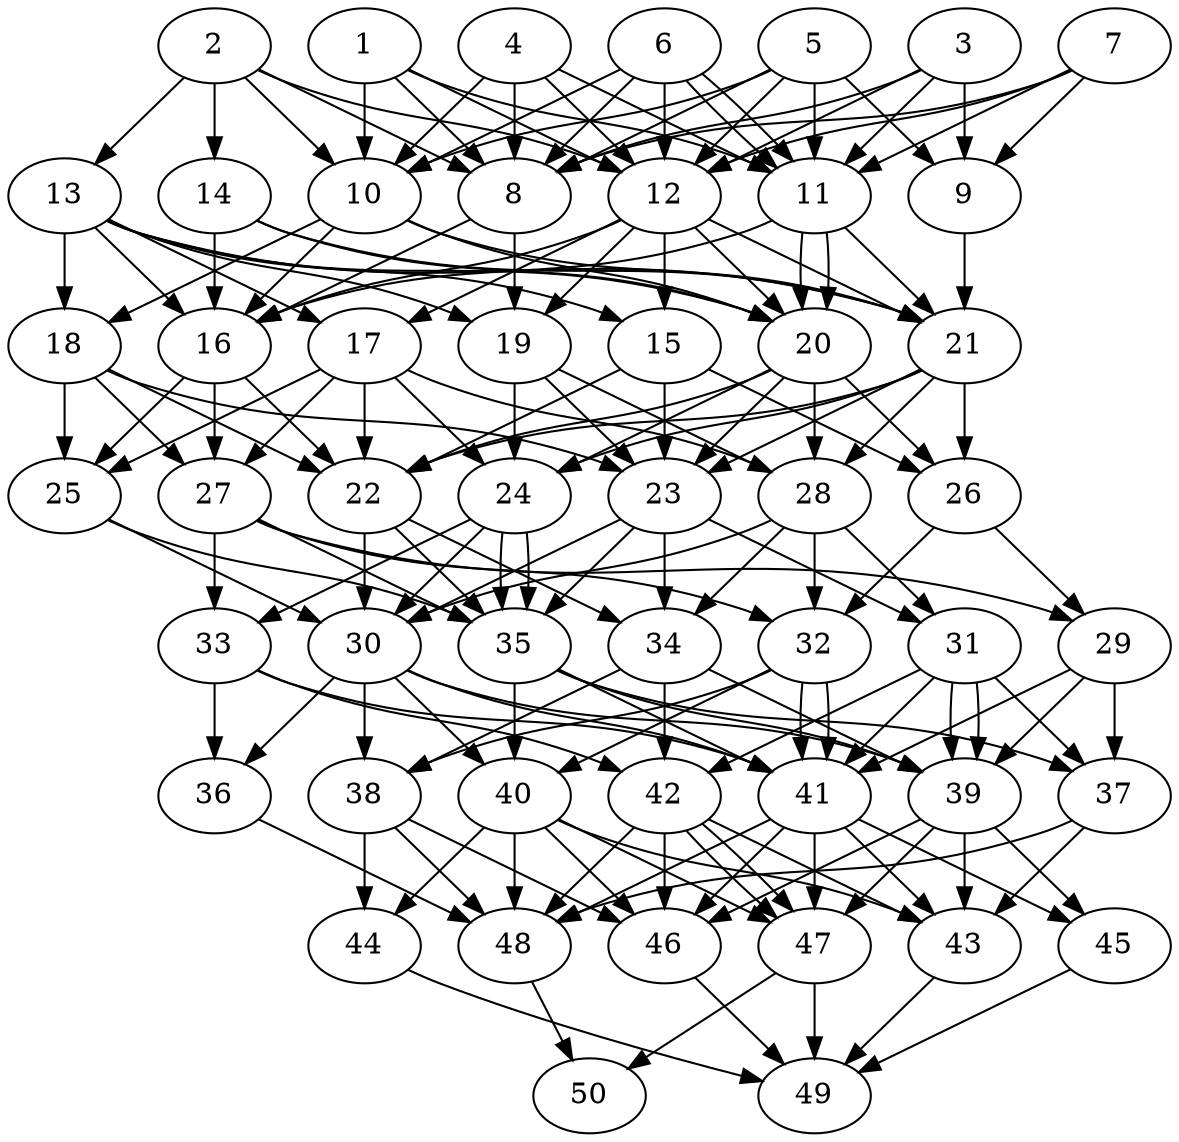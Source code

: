 // DAG automatically generated by daggen at Thu Oct  3 14:07:58 2019
// ./daggen --dot -n 50 --ccr 0.4 --fat 0.5 --regular 0.9 --density 0.9 --mindata 5242880 --maxdata 52428800 
digraph G {
  1 [size="66670080", alpha="0.20", expect_size="26668032"] 
  1 -> 8 [size ="26668032"]
  1 -> 10 [size ="26668032"]
  1 -> 11 [size ="26668032"]
  1 -> 12 [size ="26668032"]
  2 [size="104355840", alpha="0.11", expect_size="41742336"] 
  2 -> 8 [size ="41742336"]
  2 -> 10 [size ="41742336"]
  2 -> 12 [size ="41742336"]
  2 -> 13 [size ="41742336"]
  2 -> 14 [size ="41742336"]
  3 [size="34961920", alpha="0.04", expect_size="13984768"] 
  3 -> 8 [size ="13984768"]
  3 -> 9 [size ="13984768"]
  3 -> 11 [size ="13984768"]
  3 -> 12 [size ="13984768"]
  4 [size="54566400", alpha="0.13", expect_size="21826560"] 
  4 -> 8 [size ="21826560"]
  4 -> 10 [size ="21826560"]
  4 -> 11 [size ="21826560"]
  4 -> 12 [size ="21826560"]
  5 [size="89909760", alpha="0.09", expect_size="35963904"] 
  5 -> 8 [size ="35963904"]
  5 -> 9 [size ="35963904"]
  5 -> 10 [size ="35963904"]
  5 -> 11 [size ="35963904"]
  5 -> 12 [size ="35963904"]
  6 [size="23447040", alpha="0.10", expect_size="9378816"] 
  6 -> 8 [size ="9378816"]
  6 -> 10 [size ="9378816"]
  6 -> 11 [size ="9378816"]
  6 -> 11 [size ="9378816"]
  6 -> 12 [size ="9378816"]
  7 [size="69913600", alpha="0.11", expect_size="27965440"] 
  7 -> 8 [size ="27965440"]
  7 -> 9 [size ="27965440"]
  7 -> 11 [size ="27965440"]
  7 -> 12 [size ="27965440"]
  8 [size="122237440", alpha="0.05", expect_size="48894976"] 
  8 -> 16 [size ="48894976"]
  8 -> 19 [size ="48894976"]
  9 [size="80954880", alpha="0.16", expect_size="32381952"] 
  9 -> 21 [size ="32381952"]
  10 [size="37829120", alpha="0.03", expect_size="15131648"] 
  10 -> 16 [size ="15131648"]
  10 -> 18 [size ="15131648"]
  10 -> 20 [size ="15131648"]
  10 -> 21 [size ="15131648"]
  11 [size="78812160", alpha="0.12", expect_size="31524864"] 
  11 -> 16 [size ="31524864"]
  11 -> 20 [size ="31524864"]
  11 -> 20 [size ="31524864"]
  11 -> 21 [size ="31524864"]
  12 [size="78003200", alpha="0.04", expect_size="31201280"] 
  12 -> 15 [size ="31201280"]
  12 -> 16 [size ="31201280"]
  12 -> 17 [size ="31201280"]
  12 -> 19 [size ="31201280"]
  12 -> 20 [size ="31201280"]
  12 -> 21 [size ="31201280"]
  13 [size="26647040", alpha="0.10", expect_size="10658816"] 
  13 -> 15 [size ="10658816"]
  13 -> 16 [size ="10658816"]
  13 -> 17 [size ="10658816"]
  13 -> 18 [size ="10658816"]
  13 -> 19 [size ="10658816"]
  13 -> 20 [size ="10658816"]
  13 -> 21 [size ="10658816"]
  14 [size="48245760", alpha="0.11", expect_size="19298304"] 
  14 -> 16 [size ="19298304"]
  14 -> 20 [size ="19298304"]
  14 -> 21 [size ="19298304"]
  15 [size="123046400", alpha="0.00", expect_size="49218560"] 
  15 -> 22 [size ="49218560"]
  15 -> 23 [size ="49218560"]
  15 -> 26 [size ="49218560"]
  16 [size="59888640", alpha="0.05", expect_size="23955456"] 
  16 -> 22 [size ="23955456"]
  16 -> 25 [size ="23955456"]
  16 -> 27 [size ="23955456"]
  17 [size="116362240", alpha="0.15", expect_size="46544896"] 
  17 -> 22 [size ="46544896"]
  17 -> 24 [size ="46544896"]
  17 -> 25 [size ="46544896"]
  17 -> 27 [size ="46544896"]
  17 -> 28 [size ="46544896"]
  18 [size="65131520", alpha="0.01", expect_size="26052608"] 
  18 -> 22 [size ="26052608"]
  18 -> 23 [size ="26052608"]
  18 -> 25 [size ="26052608"]
  18 -> 27 [size ="26052608"]
  19 [size="93432320", alpha="0.01", expect_size="37372928"] 
  19 -> 23 [size ="37372928"]
  19 -> 24 [size ="37372928"]
  19 -> 28 [size ="37372928"]
  20 [size="68170240", alpha="0.12", expect_size="27268096"] 
  20 -> 22 [size ="27268096"]
  20 -> 23 [size ="27268096"]
  20 -> 24 [size ="27268096"]
  20 -> 26 [size ="27268096"]
  20 -> 28 [size ="27268096"]
  21 [size="88000000", alpha="0.12", expect_size="35200000"] 
  21 -> 22 [size ="35200000"]
  21 -> 23 [size ="35200000"]
  21 -> 24 [size ="35200000"]
  21 -> 26 [size ="35200000"]
  21 -> 28 [size ="35200000"]
  22 [size="43120640", alpha="0.07", expect_size="17248256"] 
  22 -> 30 [size ="17248256"]
  22 -> 34 [size ="17248256"]
  22 -> 35 [size ="17248256"]
  23 [size="68933120", alpha="0.07", expect_size="27573248"] 
  23 -> 30 [size ="27573248"]
  23 -> 31 [size ="27573248"]
  23 -> 34 [size ="27573248"]
  23 -> 35 [size ="27573248"]
  24 [size="128240640", alpha="0.13", expect_size="51296256"] 
  24 -> 30 [size ="51296256"]
  24 -> 33 [size ="51296256"]
  24 -> 35 [size ="51296256"]
  24 -> 35 [size ="51296256"]
  25 [size="74618880", alpha="0.12", expect_size="29847552"] 
  25 -> 30 [size ="29847552"]
  25 -> 35 [size ="29847552"]
  26 [size="75008000", alpha="0.13", expect_size="30003200"] 
  26 -> 29 [size ="30003200"]
  26 -> 32 [size ="30003200"]
  27 [size="103014400", alpha="0.04", expect_size="41205760"] 
  27 -> 29 [size ="41205760"]
  27 -> 32 [size ="41205760"]
  27 -> 33 [size ="41205760"]
  27 -> 35 [size ="41205760"]
  28 [size="72880640", alpha="0.13", expect_size="29152256"] 
  28 -> 30 [size ="29152256"]
  28 -> 31 [size ="29152256"]
  28 -> 32 [size ="29152256"]
  28 -> 34 [size ="29152256"]
  29 [size="79431680", alpha="0.14", expect_size="31772672"] 
  29 -> 37 [size ="31772672"]
  29 -> 39 [size ="31772672"]
  29 -> 41 [size ="31772672"]
  30 [size="83921920", alpha="0.19", expect_size="33568768"] 
  30 -> 36 [size ="33568768"]
  30 -> 38 [size ="33568768"]
  30 -> 39 [size ="33568768"]
  30 -> 40 [size ="33568768"]
  30 -> 41 [size ="33568768"]
  31 [size="35317760", alpha="0.15", expect_size="14127104"] 
  31 -> 37 [size ="14127104"]
  31 -> 39 [size ="14127104"]
  31 -> 39 [size ="14127104"]
  31 -> 41 [size ="14127104"]
  31 -> 42 [size ="14127104"]
  32 [size="105152000", alpha="0.02", expect_size="42060800"] 
  32 -> 38 [size ="42060800"]
  32 -> 40 [size ="42060800"]
  32 -> 41 [size ="42060800"]
  32 -> 41 [size ="42060800"]
  33 [size="30773760", alpha="0.11", expect_size="12309504"] 
  33 -> 36 [size ="12309504"]
  33 -> 41 [size ="12309504"]
  33 -> 42 [size ="12309504"]
  34 [size="69975040", alpha="0.06", expect_size="27990016"] 
  34 -> 38 [size ="27990016"]
  34 -> 39 [size ="27990016"]
  34 -> 42 [size ="27990016"]
  35 [size="28280320", alpha="0.00", expect_size="11312128"] 
  35 -> 37 [size ="11312128"]
  35 -> 39 [size ="11312128"]
  35 -> 40 [size ="11312128"]
  35 -> 41 [size ="11312128"]
  36 [size="100464640", alpha="0.02", expect_size="40185856"] 
  36 -> 48 [size ="40185856"]
  37 [size="60935680", alpha="0.02", expect_size="24374272"] 
  37 -> 43 [size ="24374272"]
  37 -> 48 [size ="24374272"]
  38 [size="84464640", alpha="0.10", expect_size="33785856"] 
  38 -> 44 [size ="33785856"]
  38 -> 46 [size ="33785856"]
  38 -> 48 [size ="33785856"]
  39 [size="44252160", alpha="0.12", expect_size="17700864"] 
  39 -> 43 [size ="17700864"]
  39 -> 45 [size ="17700864"]
  39 -> 46 [size ="17700864"]
  39 -> 47 [size ="17700864"]
  40 [size="126113280", alpha="0.03", expect_size="50445312"] 
  40 -> 43 [size ="50445312"]
  40 -> 44 [size ="50445312"]
  40 -> 46 [size ="50445312"]
  40 -> 47 [size ="50445312"]
  40 -> 48 [size ="50445312"]
  41 [size="118837760", alpha="0.07", expect_size="47535104"] 
  41 -> 43 [size ="47535104"]
  41 -> 45 [size ="47535104"]
  41 -> 46 [size ="47535104"]
  41 -> 47 [size ="47535104"]
  41 -> 48 [size ="47535104"]
  42 [size="88135680", alpha="0.15", expect_size="35254272"] 
  42 -> 43 [size ="35254272"]
  42 -> 46 [size ="35254272"]
  42 -> 47 [size ="35254272"]
  42 -> 47 [size ="35254272"]
  42 -> 48 [size ="35254272"]
  43 [size="98900480", alpha="0.14", expect_size="39560192"] 
  43 -> 49 [size ="39560192"]
  44 [size="46709760", alpha="0.12", expect_size="18683904"] 
  44 -> 49 [size ="18683904"]
  45 [size="84669440", alpha="0.00", expect_size="33867776"] 
  45 -> 49 [size ="33867776"]
  46 [size="86789120", alpha="0.19", expect_size="34715648"] 
  46 -> 49 [size ="34715648"]
  47 [size="99852800", alpha="0.13", expect_size="39941120"] 
  47 -> 49 [size ="39941120"]
  47 -> 50 [size ="39941120"]
  48 [size="109150720", alpha="0.17", expect_size="43660288"] 
  48 -> 50 [size ="43660288"]
  49 [size="48750080", alpha="0.13", expect_size="19500032"] 
  50 [size="116935680", alpha="0.00", expect_size="46774272"] 
}
